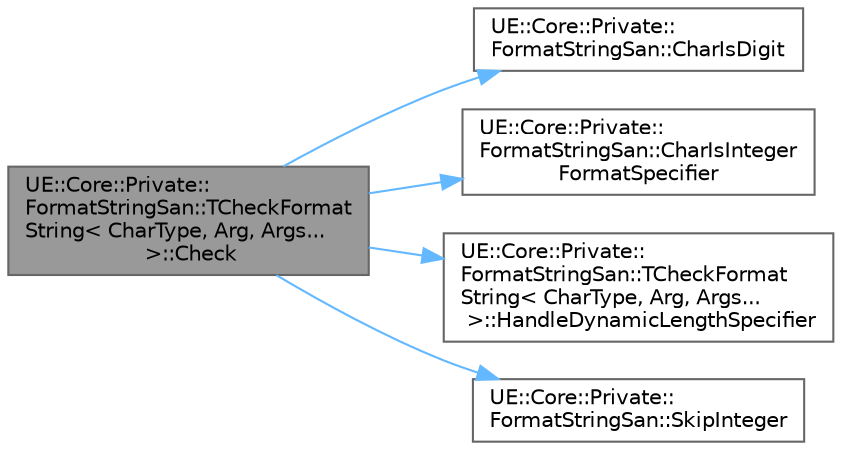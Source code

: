 digraph "UE::Core::Private::FormatStringSan::TCheckFormatString&lt; CharType, Arg, Args... &gt;::Check"
{
 // INTERACTIVE_SVG=YES
 // LATEX_PDF_SIZE
  bgcolor="transparent";
  edge [fontname=Helvetica,fontsize=10,labelfontname=Helvetica,labelfontsize=10];
  node [fontname=Helvetica,fontsize=10,shape=box,height=0.2,width=0.4];
  rankdir="LR";
  Node1 [id="Node000001",label="UE::Core::Private::\lFormatStringSan::TCheckFormat\lString\< CharType, Arg, Args...\l \>::Check",height=0.2,width=0.4,color="gray40", fillcolor="grey60", style="filled", fontcolor="black",tooltip=" "];
  Node1 -> Node2 [id="edge1_Node000001_Node000002",color="steelblue1",style="solid",tooltip=" "];
  Node2 [id="Node000002",label="UE::Core::Private::\lFormatStringSan::CharIsDigit",height=0.2,width=0.4,color="grey40", fillcolor="white", style="filled",URL="$df/d47/namespaceUE_1_1Core_1_1Private_1_1FormatStringSan.html#ace986760f5543bbcd32a1c0af6bbbede",tooltip=" "];
  Node1 -> Node3 [id="edge2_Node000001_Node000003",color="steelblue1",style="solid",tooltip=" "];
  Node3 [id="Node000003",label="UE::Core::Private::\lFormatStringSan::CharIsInteger\lFormatSpecifier",height=0.2,width=0.4,color="grey40", fillcolor="white", style="filled",URL="$df/d47/namespaceUE_1_1Core_1_1Private_1_1FormatStringSan.html#a464a0290c427e3b3dfe59b56157e3e35",tooltip=" "];
  Node1 -> Node4 [id="edge3_Node000001_Node000004",color="steelblue1",style="solid",tooltip=" "];
  Node4 [id="Node000004",label="UE::Core::Private::\lFormatStringSan::TCheckFormat\lString\< CharType, Arg, Args...\l \>::HandleDynamicLengthSpecifier",height=0.2,width=0.4,color="grey40", fillcolor="white", style="filled",URL="$df/da1/structUE_1_1Core_1_1Private_1_1FormatStringSan_1_1TCheckFormatString_3_01CharType_00_01Arg_00_01Args_8_8_8_01_4.html#a00a01a095338ad8bd9546e46ad9f717b",tooltip=" "];
  Node1 -> Node5 [id="edge4_Node000001_Node000005",color="steelblue1",style="solid",tooltip=" "];
  Node5 [id="Node000005",label="UE::Core::Private::\lFormatStringSan::SkipInteger",height=0.2,width=0.4,color="grey40", fillcolor="white", style="filled",URL="$df/d47/namespaceUE_1_1Core_1_1Private_1_1FormatStringSan.html#ae236b4560790670001b9e66dbaf22fbe",tooltip=" "];
}
